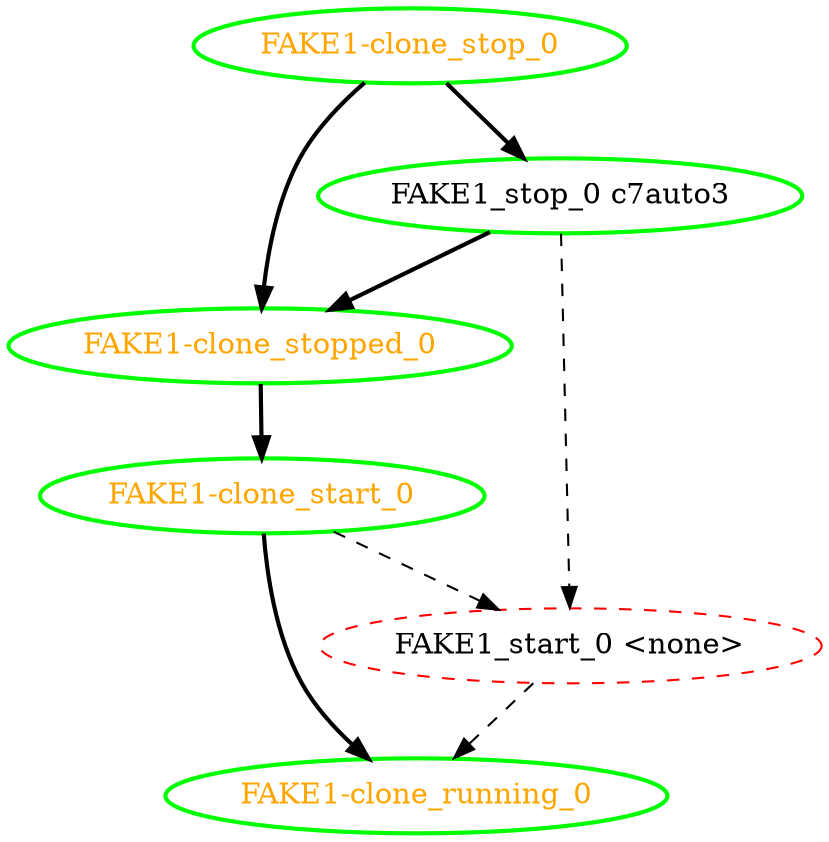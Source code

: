  digraph "g" {
"FAKE1-clone_running_0" [ style=bold color="green" fontcolor="orange"]
"FAKE1-clone_start_0" -> "FAKE1-clone_running_0" [ style = bold]
"FAKE1-clone_start_0" -> "FAKE1_start_0 <none>" [ style = dashed]
"FAKE1-clone_start_0" [ style=bold color="green" fontcolor="orange"]
"FAKE1-clone_stop_0" -> "FAKE1-clone_stopped_0" [ style = bold]
"FAKE1-clone_stop_0" -> "FAKE1_stop_0 c7auto3" [ style = bold]
"FAKE1-clone_stop_0" [ style=bold color="green" fontcolor="orange"]
"FAKE1-clone_stopped_0" -> "FAKE1-clone_start_0" [ style = bold]
"FAKE1-clone_stopped_0" [ style=bold color="green" fontcolor="orange"]
"FAKE1_start_0 <none>" -> "FAKE1-clone_running_0" [ style = dashed]
"FAKE1_start_0 <none>" [ style=dashed color="red" fontcolor="black"]
"FAKE1_stop_0 c7auto3" -> "FAKE1-clone_stopped_0" [ style = bold]
"FAKE1_stop_0 c7auto3" -> "FAKE1_start_0 <none>" [ style = dashed]
"FAKE1_stop_0 c7auto3" [ style=bold color="green" fontcolor="black"]
}
